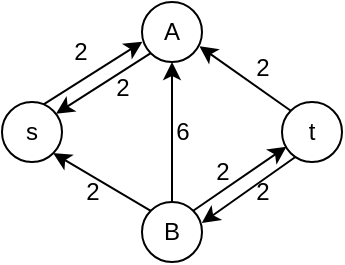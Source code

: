<mxfile version="22.0.8" type="github">
  <diagram name="第 1 页" id="kCP6Uz65I-LuSPeLIV2S">
    <mxGraphModel dx="266" dy="147" grid="1" gridSize="10" guides="1" tooltips="1" connect="1" arrows="1" fold="1" page="1" pageScale="1" pageWidth="827" pageHeight="1169" math="0" shadow="0">
      <root>
        <mxCell id="0" />
        <mxCell id="1" parent="0" />
        <mxCell id="YZ8kzmrEdR5_2bt8Cq-X-1" value="s" style="ellipse;whiteSpace=wrap;html=1;aspect=fixed;" vertex="1" parent="1">
          <mxGeometry x="360" y="150" width="30" height="30" as="geometry" />
        </mxCell>
        <mxCell id="YZ8kzmrEdR5_2bt8Cq-X-2" value="t" style="ellipse;whiteSpace=wrap;html=1;aspect=fixed;" vertex="1" parent="1">
          <mxGeometry x="500" y="150" width="30" height="30" as="geometry" />
        </mxCell>
        <mxCell id="YZ8kzmrEdR5_2bt8Cq-X-9" style="rounded=0;orthogonalLoop=1;jettySize=auto;html=1;exitX=0;exitY=0;exitDx=0;exitDy=0;entryX=1;entryY=1;entryDx=0;entryDy=0;" edge="1" parent="1" source="YZ8kzmrEdR5_2bt8Cq-X-3" target="YZ8kzmrEdR5_2bt8Cq-X-1">
          <mxGeometry relative="1" as="geometry" />
        </mxCell>
        <mxCell id="YZ8kzmrEdR5_2bt8Cq-X-11" style="rounded=0;orthogonalLoop=1;jettySize=auto;html=1;exitX=0.5;exitY=0;exitDx=0;exitDy=0;entryX=0.5;entryY=1;entryDx=0;entryDy=0;" edge="1" parent="1" source="YZ8kzmrEdR5_2bt8Cq-X-3" target="YZ8kzmrEdR5_2bt8Cq-X-4">
          <mxGeometry relative="1" as="geometry" />
        </mxCell>
        <mxCell id="YZ8kzmrEdR5_2bt8Cq-X-3" value="B" style="ellipse;whiteSpace=wrap;html=1;aspect=fixed;" vertex="1" parent="1">
          <mxGeometry x="430" y="200" width="30" height="30" as="geometry" />
        </mxCell>
        <mxCell id="YZ8kzmrEdR5_2bt8Cq-X-4" value="A" style="ellipse;whiteSpace=wrap;html=1;aspect=fixed;" vertex="1" parent="1">
          <mxGeometry x="430" y="100" width="30" height="30" as="geometry" />
        </mxCell>
        <mxCell id="YZ8kzmrEdR5_2bt8Cq-X-5" style="rounded=0;orthogonalLoop=1;jettySize=auto;html=1;exitX=0.694;exitY=0.039;exitDx=0;exitDy=0;entryX=0.007;entryY=0.663;entryDx=0;entryDy=0;entryPerimeter=0;exitPerimeter=0;" edge="1" parent="1" source="YZ8kzmrEdR5_2bt8Cq-X-1" target="YZ8kzmrEdR5_2bt8Cq-X-4">
          <mxGeometry relative="1" as="geometry" />
        </mxCell>
        <mxCell id="YZ8kzmrEdR5_2bt8Cq-X-6" style="rounded=0;orthogonalLoop=1;jettySize=auto;html=1;entryX=0.9;entryY=0.194;entryDx=0;entryDy=0;entryPerimeter=0;exitX=0;exitY=1;exitDx=0;exitDy=0;" edge="1" parent="1" source="YZ8kzmrEdR5_2bt8Cq-X-4" target="YZ8kzmrEdR5_2bt8Cq-X-1">
          <mxGeometry relative="1" as="geometry">
            <mxPoint x="435" y="127" as="sourcePoint" />
          </mxGeometry>
        </mxCell>
        <mxCell id="YZ8kzmrEdR5_2bt8Cq-X-7" value="2" style="text;html=1;align=center;verticalAlign=middle;resizable=0;points=[];autosize=1;strokeColor=none;fillColor=none;" vertex="1" parent="1">
          <mxGeometry x="384" y="110" width="30" height="30" as="geometry" />
        </mxCell>
        <mxCell id="YZ8kzmrEdR5_2bt8Cq-X-8" value="2" style="text;html=1;align=center;verticalAlign=middle;resizable=0;points=[];autosize=1;strokeColor=none;fillColor=none;" vertex="1" parent="1">
          <mxGeometry x="405" y="128" width="30" height="30" as="geometry" />
        </mxCell>
        <mxCell id="YZ8kzmrEdR5_2bt8Cq-X-10" value="2" style="text;html=1;align=center;verticalAlign=middle;resizable=0;points=[];autosize=1;strokeColor=none;fillColor=none;" vertex="1" parent="1">
          <mxGeometry x="390" y="180" width="30" height="30" as="geometry" />
        </mxCell>
        <mxCell id="YZ8kzmrEdR5_2bt8Cq-X-12" value="6" style="text;html=1;align=center;verticalAlign=middle;resizable=0;points=[];autosize=1;strokeColor=none;fillColor=none;" vertex="1" parent="1">
          <mxGeometry x="435" y="150" width="30" height="30" as="geometry" />
        </mxCell>
        <mxCell id="YZ8kzmrEdR5_2bt8Cq-X-13" style="rounded=0;orthogonalLoop=1;jettySize=auto;html=1;exitX=0;exitY=0;exitDx=0;exitDy=0;entryX=0.957;entryY=0.737;entryDx=0;entryDy=0;entryPerimeter=0;" edge="1" parent="1" source="YZ8kzmrEdR5_2bt8Cq-X-2" target="YZ8kzmrEdR5_2bt8Cq-X-4">
          <mxGeometry relative="1" as="geometry" />
        </mxCell>
        <mxCell id="YZ8kzmrEdR5_2bt8Cq-X-14" value="2" style="text;html=1;align=center;verticalAlign=middle;resizable=0;points=[];autosize=1;strokeColor=none;fillColor=none;" vertex="1" parent="1">
          <mxGeometry x="475" y="118" width="30" height="30" as="geometry" />
        </mxCell>
        <mxCell id="YZ8kzmrEdR5_2bt8Cq-X-15" style="rounded=0;orthogonalLoop=1;jettySize=auto;html=1;exitX=1;exitY=0;exitDx=0;exitDy=0;entryX=0.074;entryY=0.745;entryDx=0;entryDy=0;entryPerimeter=0;" edge="1" parent="1" source="YZ8kzmrEdR5_2bt8Cq-X-3" target="YZ8kzmrEdR5_2bt8Cq-X-2">
          <mxGeometry relative="1" as="geometry" />
        </mxCell>
        <mxCell id="YZ8kzmrEdR5_2bt8Cq-X-16" style="rounded=0;orthogonalLoop=1;jettySize=auto;html=1;exitX=0.217;exitY=0.921;exitDx=0;exitDy=0;entryX=0.997;entryY=0.352;entryDx=0;entryDy=0;entryPerimeter=0;exitPerimeter=0;" edge="1" parent="1" source="YZ8kzmrEdR5_2bt8Cq-X-2" target="YZ8kzmrEdR5_2bt8Cq-X-3">
          <mxGeometry relative="1" as="geometry" />
        </mxCell>
        <mxCell id="YZ8kzmrEdR5_2bt8Cq-X-17" value="2" style="text;html=1;align=center;verticalAlign=middle;resizable=0;points=[];autosize=1;strokeColor=none;fillColor=none;" vertex="1" parent="1">
          <mxGeometry x="455" y="170" width="30" height="30" as="geometry" />
        </mxCell>
        <mxCell id="YZ8kzmrEdR5_2bt8Cq-X-18" value="2" style="text;html=1;align=center;verticalAlign=middle;resizable=0;points=[];autosize=1;strokeColor=none;fillColor=none;" vertex="1" parent="1">
          <mxGeometry x="475" y="180" width="30" height="30" as="geometry" />
        </mxCell>
      </root>
    </mxGraphModel>
  </diagram>
</mxfile>
